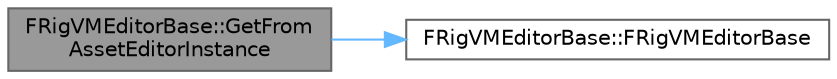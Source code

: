 digraph "FRigVMEditorBase::GetFromAssetEditorInstance"
{
 // INTERACTIVE_SVG=YES
 // LATEX_PDF_SIZE
  bgcolor="transparent";
  edge [fontname=Helvetica,fontsize=10,labelfontname=Helvetica,labelfontsize=10];
  node [fontname=Helvetica,fontsize=10,shape=box,height=0.2,width=0.4];
  rankdir="LR";
  Node1 [id="Node000001",label="FRigVMEditorBase::GetFrom\lAssetEditorInstance",height=0.2,width=0.4,color="gray40", fillcolor="grey60", style="filled", fontcolor="black",tooltip=" "];
  Node1 -> Node2 [id="edge1_Node000001_Node000002",color="steelblue1",style="solid",tooltip=" "];
  Node2 [id="Node000002",label="FRigVMEditorBase::FRigVMEditorBase",height=0.2,width=0.4,color="grey40", fillcolor="white", style="filled",URL="$d0/dbd/classFRigVMEditorBase.html#acd663cf267a3bd159c512d054b153796",tooltip=" "];
}
